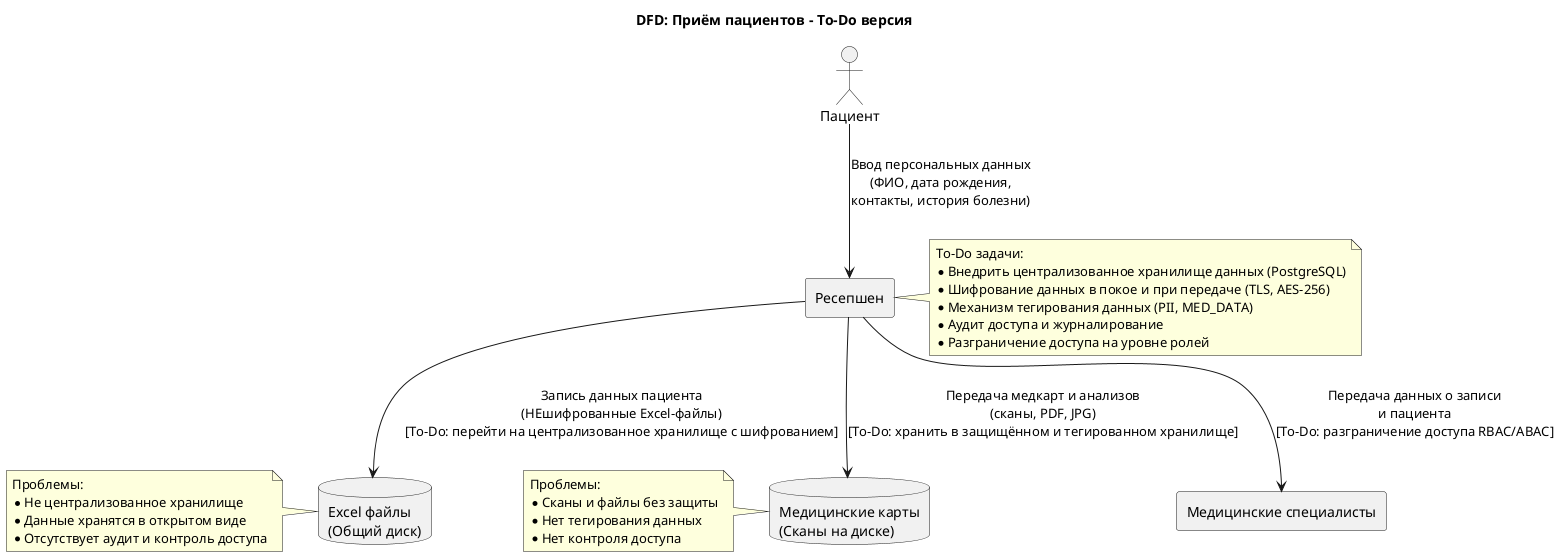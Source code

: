 @startuml
title DFD: Приём пациентов - To-Do версия

actor Пациент as Patient

rectangle "Ресепшен" as Reception {
}

database "Excel файлы\n(Общий диск)" as ExcelStorage
database "Медицинские карты\n(Сканы на диске)" as MedCardsStorage
rectangle "Медицинские специалисты" as MedSpecialists

Patient --> Reception : Ввод персональных данных\n(ФИО, дата рождения,\nконтакты, история болезни)

Reception --> ExcelStorage : Запись данных пациента\n(НЕшифрованные Excel-файлы)\n[To-Do: перейти на централизованное хранилище с шифрованием]
Reception --> MedCardsStorage : Передача медкарт и анализов\n(сканы, PDF, JPG)\n[To-Do: хранить в защищённом и тегированном хранилище]

Reception --> MedSpecialists : Передача данных о записи\nи пациента\n[To-Do: разграничение доступа RBAC/ABAC]

note right of Reception
  To-Do задачи:
  * Внедрить централизованное хранилище данных (PostgreSQL)
  * Шифрование данных в покое и при передаче (TLS, AES-256)
  * Механизм тегирования данных (PII, MED_DATA)
  * Аудит доступа и журналирование
  * Разграничение доступа на уровне ролей
end note

note left of ExcelStorage
  Проблемы:
  * Не централизованное хранилище
  * Данные хранятся в открытом виде
  * Отсутствует аудит и контроль доступа
end note

note left of MedCardsStorage
  Проблемы:
  * Сканы и файлы без защиты
  * Нет тегирования данных
  * Нет контроля доступа
end note

@enduml
